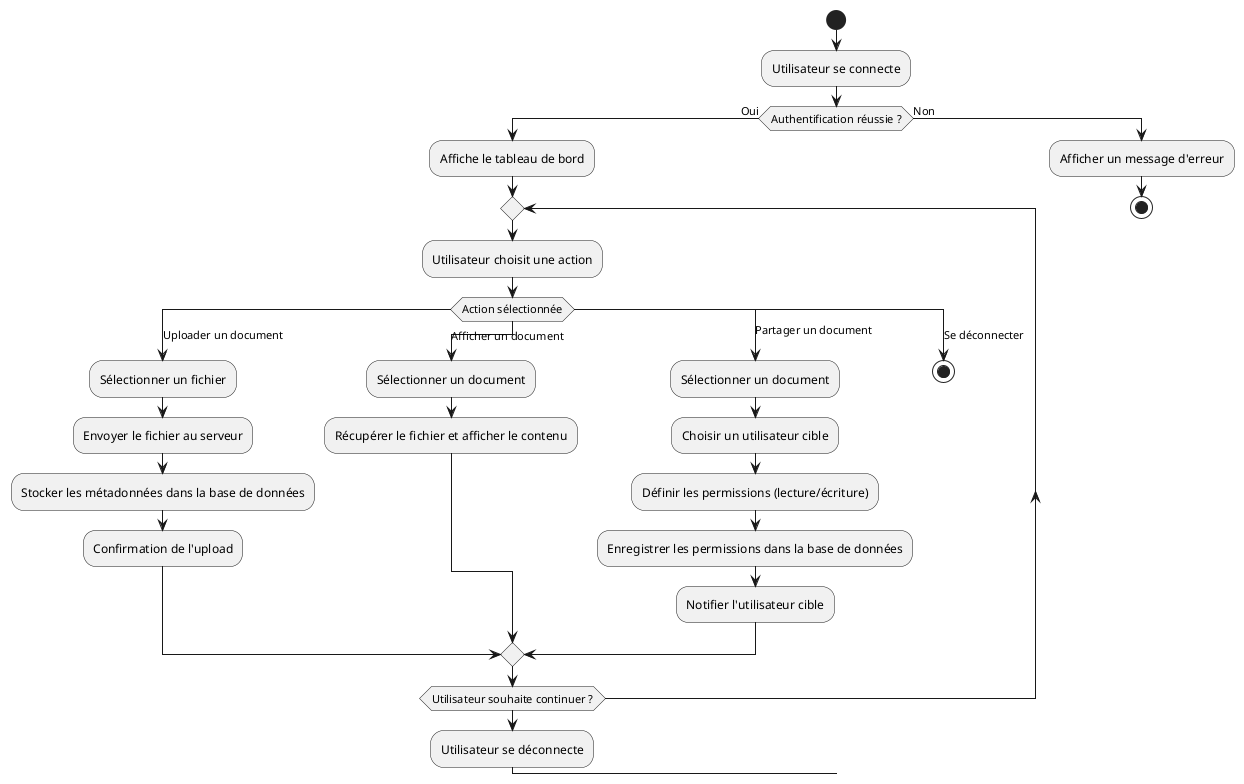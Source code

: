 @startuml
start
:Utilisateur se connecte;
if (Authentification réussie ?) then (Oui)
    :Affiche le tableau de bord;
    repeat
        :Utilisateur choisit une action;
        switch (Action sélectionnée) 
            case (Uploader un document)
                :Sélectionner un fichier;
                :Envoyer le fichier au serveur;
                :Stocker les métadonnées dans la base de données;
                :Confirmation de l'upload;
            case (Afficher un document)
                :Sélectionner un document;
                :Récupérer le fichier et afficher le contenu;
            case (Partager un document)
                :Sélectionner un document;
                :Choisir un utilisateur cible;
                :Définir les permissions (lecture/écriture);
                :Enregistrer les permissions dans la base de données;
                :Notifier l'utilisateur cible;
            case (Se déconnecter)
                stop
        endswitch
    repeat while (Utilisateur souhaite continuer ?)
    :Utilisateur se déconnecte;
else (Non)
    :Afficher un message d'erreur;
    stop
endif
@enduml
